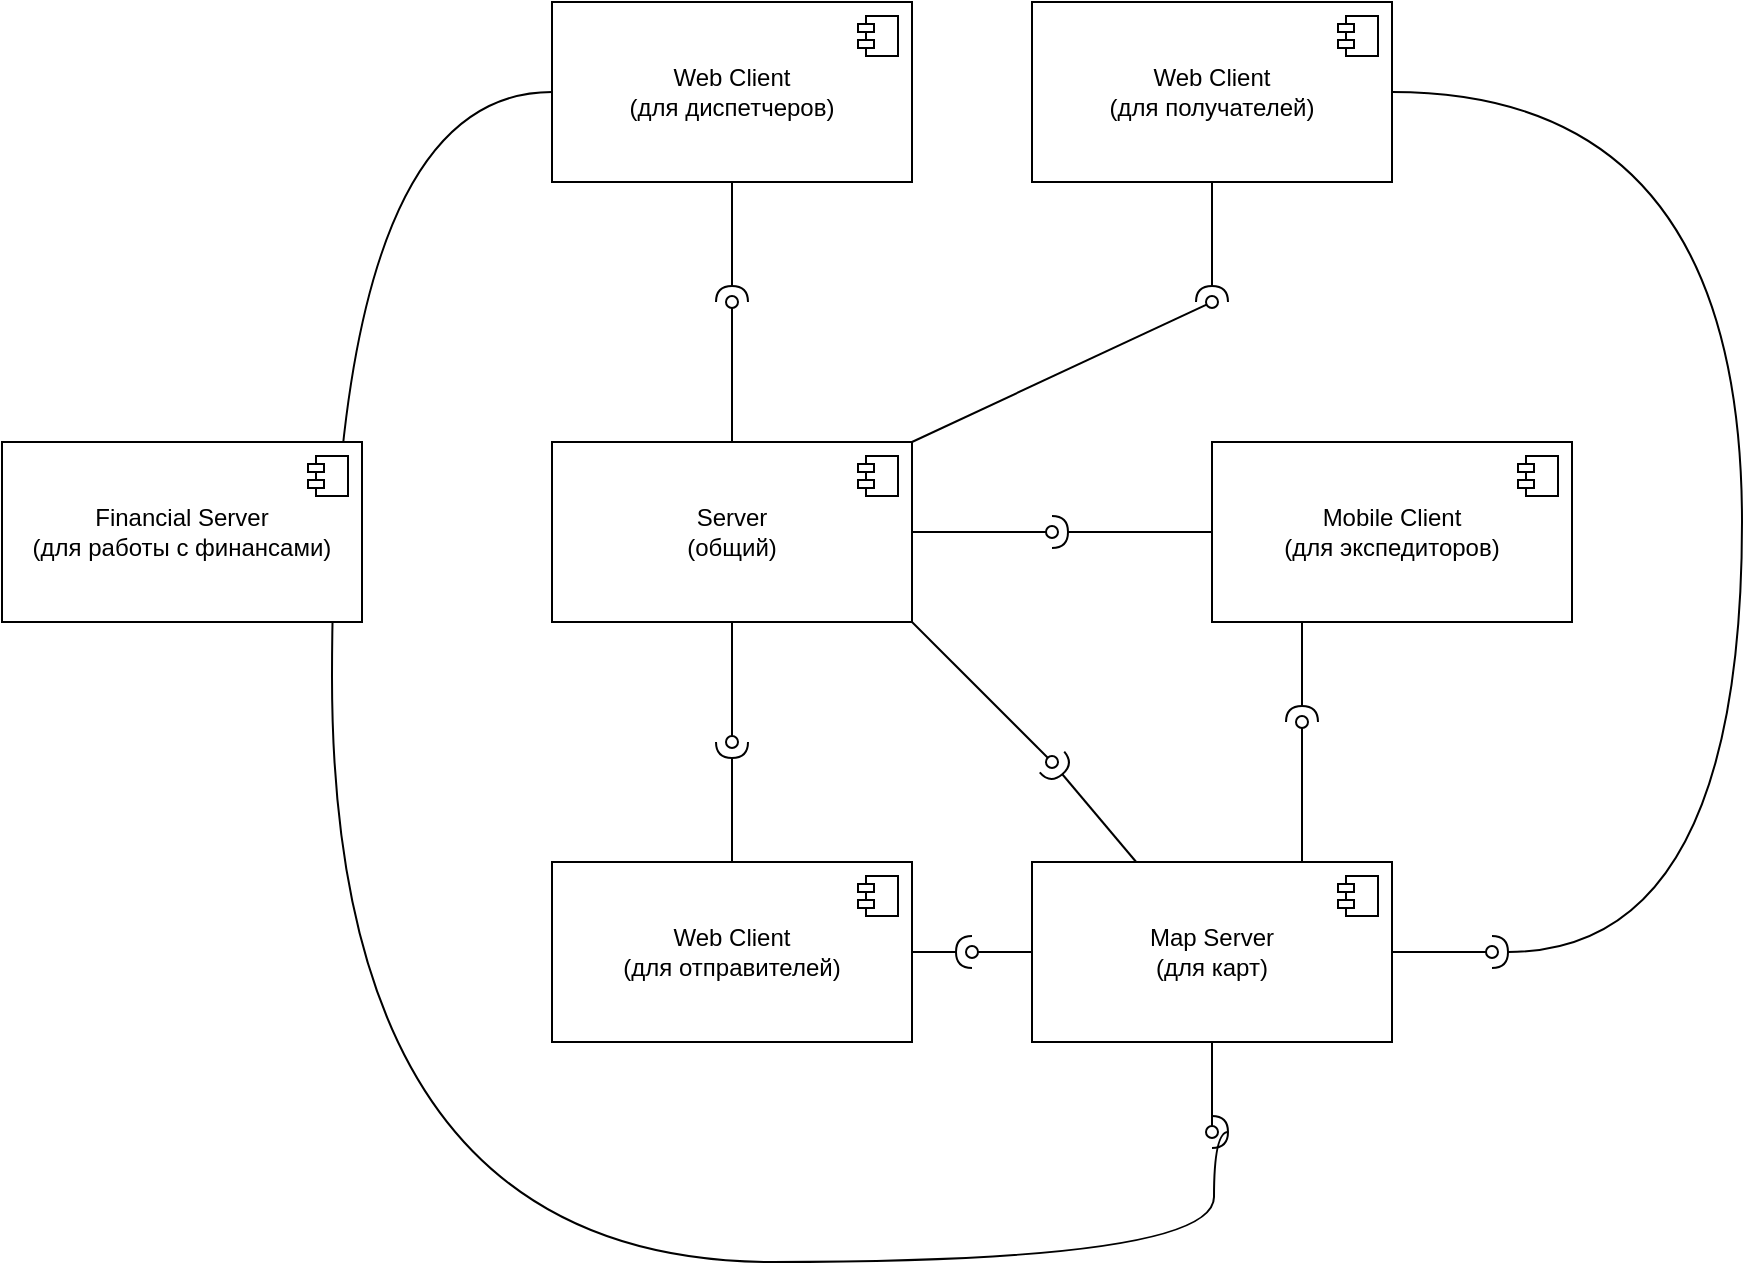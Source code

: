 <mxfile version="24.7.7">
  <diagram name="Page" id="b5b7bab2-c9e2-2cf4-8b2a-24fd1a2a6d21">
    <mxGraphModel dx="1183" dy="769" grid="1" gridSize="5" guides="1" tooltips="1" connect="1" arrows="1" fold="1" page="1" pageScale="1" pageWidth="827" pageHeight="1169" background="none" math="0" shadow="0">
      <root>
        <mxCell id="0" />
        <mxCell id="1" parent="0" />
        <mxCell id="tKIZNPVzi6mgC040RjV1-12" style="rounded=0;orthogonalLoop=1;jettySize=auto;html=1;exitX=1;exitY=0.5;exitDx=0;exitDy=0;endArrow=halfCircle;endFill=0;edgeStyle=orthogonalEdgeStyle;curved=1;" edge="1" parent="1" source="vvFTQ-2UN1oCAjK8tvpk-19">
          <mxGeometry relative="1" as="geometry">
            <mxPoint x="820" y="565" as="targetPoint" />
            <mxPoint x="830" y="142.5" as="sourcePoint" />
            <Array as="points">
              <mxPoint x="945" y="135" />
              <mxPoint x="945" y="565" />
            </Array>
          </mxGeometry>
        </mxCell>
        <mxCell id="vvFTQ-2UN1oCAjK8tvpk-3" style="edgeStyle=orthogonalEdgeStyle;rounded=0;orthogonalLoop=1;jettySize=auto;html=1;endArrow=halfCircle;endFill=0;" parent="1" source="vvFTQ-2UN1oCAjK8tvpk-1" edge="1">
          <mxGeometry relative="1" as="geometry">
            <mxPoint x="600" y="355" as="targetPoint" />
          </mxGeometry>
        </mxCell>
        <mxCell id="tKIZNPVzi6mgC040RjV1-9" style="edgeStyle=orthogonalEdgeStyle;rounded=0;orthogonalLoop=1;jettySize=auto;html=1;exitX=0.25;exitY=1;exitDx=0;exitDy=0;endArrow=halfCircle;endFill=0;" edge="1" parent="1" source="vvFTQ-2UN1oCAjK8tvpk-1">
          <mxGeometry relative="1" as="geometry">
            <mxPoint x="725" y="450" as="targetPoint" />
          </mxGeometry>
        </mxCell>
        <mxCell id="vvFTQ-2UN1oCAjK8tvpk-1" value="&lt;div&gt;&lt;span style=&quot;background-color: initial;&quot;&gt;Mobile Client&lt;/span&gt;&lt;/div&gt;&lt;div&gt;&lt;span style=&quot;background-color: initial;&quot;&gt;(для экспедиторов)&lt;/span&gt;&lt;br&gt;&lt;/div&gt;" style="html=1;dropTarget=0;whiteSpace=wrap;" parent="1" vertex="1">
          <mxGeometry x="680" y="310" width="180" height="90" as="geometry" />
        </mxCell>
        <mxCell id="vvFTQ-2UN1oCAjK8tvpk-2" value="" style="shape=module;jettyWidth=8;jettyHeight=4;" parent="vvFTQ-2UN1oCAjK8tvpk-1" vertex="1">
          <mxGeometry x="1" width="20" height="20" relative="1" as="geometry">
            <mxPoint x="-27" y="7" as="offset" />
          </mxGeometry>
        </mxCell>
        <mxCell id="vvFTQ-2UN1oCAjK8tvpk-9" style="edgeStyle=orthogonalEdgeStyle;rounded=0;orthogonalLoop=1;jettySize=auto;html=1;endArrow=oval;endFill=0;" parent="1" source="vvFTQ-2UN1oCAjK8tvpk-7" edge="1">
          <mxGeometry relative="1" as="geometry">
            <mxPoint x="600" y="355" as="targetPoint" />
          </mxGeometry>
        </mxCell>
        <mxCell id="vvFTQ-2UN1oCAjK8tvpk-10" style="edgeStyle=orthogonalEdgeStyle;rounded=0;orthogonalLoop=1;jettySize=auto;html=1;endArrow=oval;endFill=0;" parent="1" source="vvFTQ-2UN1oCAjK8tvpk-7" edge="1">
          <mxGeometry relative="1" as="geometry">
            <mxPoint x="440" y="460" as="targetPoint" />
          </mxGeometry>
        </mxCell>
        <mxCell id="vvFTQ-2UN1oCAjK8tvpk-14" style="edgeStyle=orthogonalEdgeStyle;rounded=0;orthogonalLoop=1;jettySize=auto;html=1;endArrow=oval;endFill=0;" parent="1" source="vvFTQ-2UN1oCAjK8tvpk-7" edge="1">
          <mxGeometry relative="1" as="geometry">
            <mxPoint x="440" y="240.0" as="targetPoint" />
          </mxGeometry>
        </mxCell>
        <mxCell id="vvFTQ-2UN1oCAjK8tvpk-18" style="rounded=0;orthogonalLoop=1;jettySize=auto;html=1;exitX=1;exitY=0;exitDx=0;exitDy=0;endArrow=oval;endFill=0;" parent="1" source="vvFTQ-2UN1oCAjK8tvpk-7" edge="1">
          <mxGeometry relative="1" as="geometry">
            <mxPoint x="680" y="240" as="targetPoint" />
          </mxGeometry>
        </mxCell>
        <mxCell id="tKIZNPVzi6mgC040RjV1-2" style="rounded=0;orthogonalLoop=1;jettySize=auto;html=1;exitX=1;exitY=1;exitDx=0;exitDy=0;endArrow=oval;endFill=0;" edge="1" parent="1" source="vvFTQ-2UN1oCAjK8tvpk-7">
          <mxGeometry relative="1" as="geometry">
            <mxPoint x="600" y="470" as="targetPoint" />
          </mxGeometry>
        </mxCell>
        <mxCell id="vvFTQ-2UN1oCAjK8tvpk-7" value="&lt;div&gt;Server&lt;/div&gt;&lt;div&gt;&lt;span style=&quot;background-color: initial;&quot;&gt;(общий)&lt;/span&gt;&lt;br&gt;&lt;/div&gt;" style="html=1;dropTarget=0;whiteSpace=wrap;" parent="1" vertex="1">
          <mxGeometry x="350" y="310" width="180" height="90" as="geometry" />
        </mxCell>
        <mxCell id="vvFTQ-2UN1oCAjK8tvpk-8" value="" style="shape=module;jettyWidth=8;jettyHeight=4;" parent="vvFTQ-2UN1oCAjK8tvpk-7" vertex="1">
          <mxGeometry x="1" width="20" height="20" relative="1" as="geometry">
            <mxPoint x="-27" y="7" as="offset" />
          </mxGeometry>
        </mxCell>
        <mxCell id="vvFTQ-2UN1oCAjK8tvpk-13" style="edgeStyle=orthogonalEdgeStyle;rounded=0;orthogonalLoop=1;jettySize=auto;html=1;endArrow=halfCircle;endFill=0;" parent="1" source="vvFTQ-2UN1oCAjK8tvpk-11" edge="1">
          <mxGeometry relative="1" as="geometry">
            <mxPoint x="440" y="460" as="targetPoint" />
          </mxGeometry>
        </mxCell>
        <mxCell id="tKIZNPVzi6mgC040RjV1-6" style="edgeStyle=orthogonalEdgeStyle;rounded=0;orthogonalLoop=1;jettySize=auto;html=1;endArrow=halfCircle;endFill=0;" edge="1" parent="1" source="vvFTQ-2UN1oCAjK8tvpk-11">
          <mxGeometry relative="1" as="geometry">
            <mxPoint x="560" y="565" as="targetPoint" />
          </mxGeometry>
        </mxCell>
        <mxCell id="vvFTQ-2UN1oCAjK8tvpk-11" value="&lt;div&gt;Web Client&lt;/div&gt;&lt;div&gt;&lt;span style=&quot;background-color: initial;&quot;&gt;(для отправителей)&lt;/span&gt;&lt;br&gt;&lt;/div&gt;" style="html=1;dropTarget=0;whiteSpace=wrap;" parent="1" vertex="1">
          <mxGeometry x="350" y="520" width="180" height="90" as="geometry" />
        </mxCell>
        <mxCell id="vvFTQ-2UN1oCAjK8tvpk-12" value="" style="shape=module;jettyWidth=8;jettyHeight=4;" parent="vvFTQ-2UN1oCAjK8tvpk-11" vertex="1">
          <mxGeometry x="1" width="20" height="20" relative="1" as="geometry">
            <mxPoint x="-27" y="7" as="offset" />
          </mxGeometry>
        </mxCell>
        <mxCell id="vvFTQ-2UN1oCAjK8tvpk-17" style="edgeStyle=orthogonalEdgeStyle;rounded=0;orthogonalLoop=1;jettySize=auto;html=1;endArrow=halfCircle;endFill=0;" parent="1" source="vvFTQ-2UN1oCAjK8tvpk-15" edge="1">
          <mxGeometry relative="1" as="geometry">
            <mxPoint x="440" y="240.0" as="targetPoint" />
          </mxGeometry>
        </mxCell>
        <mxCell id="tKIZNPVzi6mgC040RjV1-15" style="rounded=0;orthogonalLoop=1;jettySize=auto;html=1;exitX=0;exitY=0.5;exitDx=0;exitDy=0;endArrow=halfCircle;endFill=0;edgeStyle=orthogonalEdgeStyle;curved=1;" edge="1" parent="1" source="vvFTQ-2UN1oCAjK8tvpk-15">
          <mxGeometry relative="1" as="geometry">
            <mxPoint x="680" y="655" as="targetPoint" />
            <Array as="points">
              <mxPoint x="240" y="720" />
              <mxPoint x="681" y="720" />
              <mxPoint x="681" y="655" />
            </Array>
          </mxGeometry>
        </mxCell>
        <mxCell id="vvFTQ-2UN1oCAjK8tvpk-15" value="&lt;div&gt;Web Client&lt;/div&gt;&lt;div&gt;&lt;span style=&quot;background-color: initial;&quot;&gt;(для диспетчеров)&lt;/span&gt;&lt;br&gt;&lt;/div&gt;" style="html=1;dropTarget=0;whiteSpace=wrap;" parent="1" vertex="1">
          <mxGeometry x="350" y="90" width="180" height="90" as="geometry" />
        </mxCell>
        <mxCell id="vvFTQ-2UN1oCAjK8tvpk-16" value="" style="shape=module;jettyWidth=8;jettyHeight=4;" parent="vvFTQ-2UN1oCAjK8tvpk-15" vertex="1">
          <mxGeometry x="1" width="20" height="20" relative="1" as="geometry">
            <mxPoint x="-27" y="7" as="offset" />
          </mxGeometry>
        </mxCell>
        <mxCell id="vvFTQ-2UN1oCAjK8tvpk-21" style="edgeStyle=orthogonalEdgeStyle;rounded=0;orthogonalLoop=1;jettySize=auto;html=1;endArrow=halfCircle;endFill=0;" parent="1" source="vvFTQ-2UN1oCAjK8tvpk-19" edge="1">
          <mxGeometry relative="1" as="geometry">
            <mxPoint x="680" y="240" as="targetPoint" />
          </mxGeometry>
        </mxCell>
        <mxCell id="vvFTQ-2UN1oCAjK8tvpk-19" value="&lt;div&gt;Web Client&lt;/div&gt;&lt;div&gt;&lt;span style=&quot;background-color: initial;&quot;&gt;(для получателей)&lt;/span&gt;&lt;br&gt;&lt;/div&gt;" style="html=1;dropTarget=0;whiteSpace=wrap;" parent="1" vertex="1">
          <mxGeometry x="590" y="90" width="180" height="90" as="geometry" />
        </mxCell>
        <mxCell id="vvFTQ-2UN1oCAjK8tvpk-20" value="" style="shape=module;jettyWidth=8;jettyHeight=4;" parent="vvFTQ-2UN1oCAjK8tvpk-19" vertex="1">
          <mxGeometry x="1" width="20" height="20" relative="1" as="geometry">
            <mxPoint x="-27" y="7" as="offset" />
          </mxGeometry>
        </mxCell>
        <mxCell id="tKIZNPVzi6mgC040RjV1-5" style="rounded=0;orthogonalLoop=1;jettySize=auto;html=1;endArrow=halfCircle;endFill=0;" edge="1" parent="1" source="tKIZNPVzi6mgC040RjV1-3">
          <mxGeometry relative="1" as="geometry">
            <mxPoint x="600" y="470" as="targetPoint" />
          </mxGeometry>
        </mxCell>
        <mxCell id="tKIZNPVzi6mgC040RjV1-7" style="edgeStyle=orthogonalEdgeStyle;rounded=0;orthogonalLoop=1;jettySize=auto;html=1;exitX=0;exitY=0.5;exitDx=0;exitDy=0;endArrow=oval;endFill=0;" edge="1" parent="1" source="tKIZNPVzi6mgC040RjV1-3">
          <mxGeometry relative="1" as="geometry">
            <mxPoint x="560" y="565" as="targetPoint" />
          </mxGeometry>
        </mxCell>
        <mxCell id="tKIZNPVzi6mgC040RjV1-8" style="edgeStyle=orthogonalEdgeStyle;rounded=0;orthogonalLoop=1;jettySize=auto;html=1;exitX=0.75;exitY=0;exitDx=0;exitDy=0;endArrow=oval;endFill=0;" edge="1" parent="1" source="tKIZNPVzi6mgC040RjV1-3">
          <mxGeometry relative="1" as="geometry">
            <mxPoint x="725" y="450" as="targetPoint" />
          </mxGeometry>
        </mxCell>
        <mxCell id="tKIZNPVzi6mgC040RjV1-11" style="edgeStyle=orthogonalEdgeStyle;rounded=0;orthogonalLoop=1;jettySize=auto;html=1;endArrow=oval;endFill=0;" edge="1" parent="1" source="tKIZNPVzi6mgC040RjV1-3">
          <mxGeometry relative="1" as="geometry">
            <mxPoint x="820" y="565" as="targetPoint" />
          </mxGeometry>
        </mxCell>
        <mxCell id="tKIZNPVzi6mgC040RjV1-14" style="edgeStyle=orthogonalEdgeStyle;rounded=0;orthogonalLoop=1;jettySize=auto;html=1;exitX=0.5;exitY=1;exitDx=0;exitDy=0;endArrow=oval;endFill=0;" edge="1" parent="1" source="tKIZNPVzi6mgC040RjV1-3">
          <mxGeometry relative="1" as="geometry">
            <mxPoint x="680" y="655" as="targetPoint" />
          </mxGeometry>
        </mxCell>
        <mxCell id="tKIZNPVzi6mgC040RjV1-3" value="&lt;div&gt;Map Server&lt;/div&gt;&lt;div&gt;&lt;span style=&quot;background-color: initial;&quot;&gt;(для карт)&lt;/span&gt;&lt;br&gt;&lt;/div&gt;" style="html=1;dropTarget=0;whiteSpace=wrap;" vertex="1" parent="1">
          <mxGeometry x="590" y="520" width="180" height="90" as="geometry" />
        </mxCell>
        <mxCell id="tKIZNPVzi6mgC040RjV1-4" value="" style="shape=module;jettyWidth=8;jettyHeight=4;" vertex="1" parent="tKIZNPVzi6mgC040RjV1-3">
          <mxGeometry x="1" width="20" height="20" relative="1" as="geometry">
            <mxPoint x="-27" y="7" as="offset" />
          </mxGeometry>
        </mxCell>
        <mxCell id="tKIZNPVzi6mgC040RjV1-16" value="&lt;div&gt;Financial Server&lt;/div&gt;&lt;div&gt;&lt;span style=&quot;background-color: initial;&quot;&gt;(для работы с финансами)&lt;/span&gt;&lt;br&gt;&lt;/div&gt;" style="html=1;dropTarget=0;whiteSpace=wrap;" vertex="1" parent="1">
          <mxGeometry x="75" y="310" width="180" height="90" as="geometry" />
        </mxCell>
        <mxCell id="tKIZNPVzi6mgC040RjV1-17" value="" style="shape=module;jettyWidth=8;jettyHeight=4;" vertex="1" parent="tKIZNPVzi6mgC040RjV1-16">
          <mxGeometry x="1" width="20" height="20" relative="1" as="geometry">
            <mxPoint x="-27" y="7" as="offset" />
          </mxGeometry>
        </mxCell>
      </root>
    </mxGraphModel>
  </diagram>
</mxfile>
